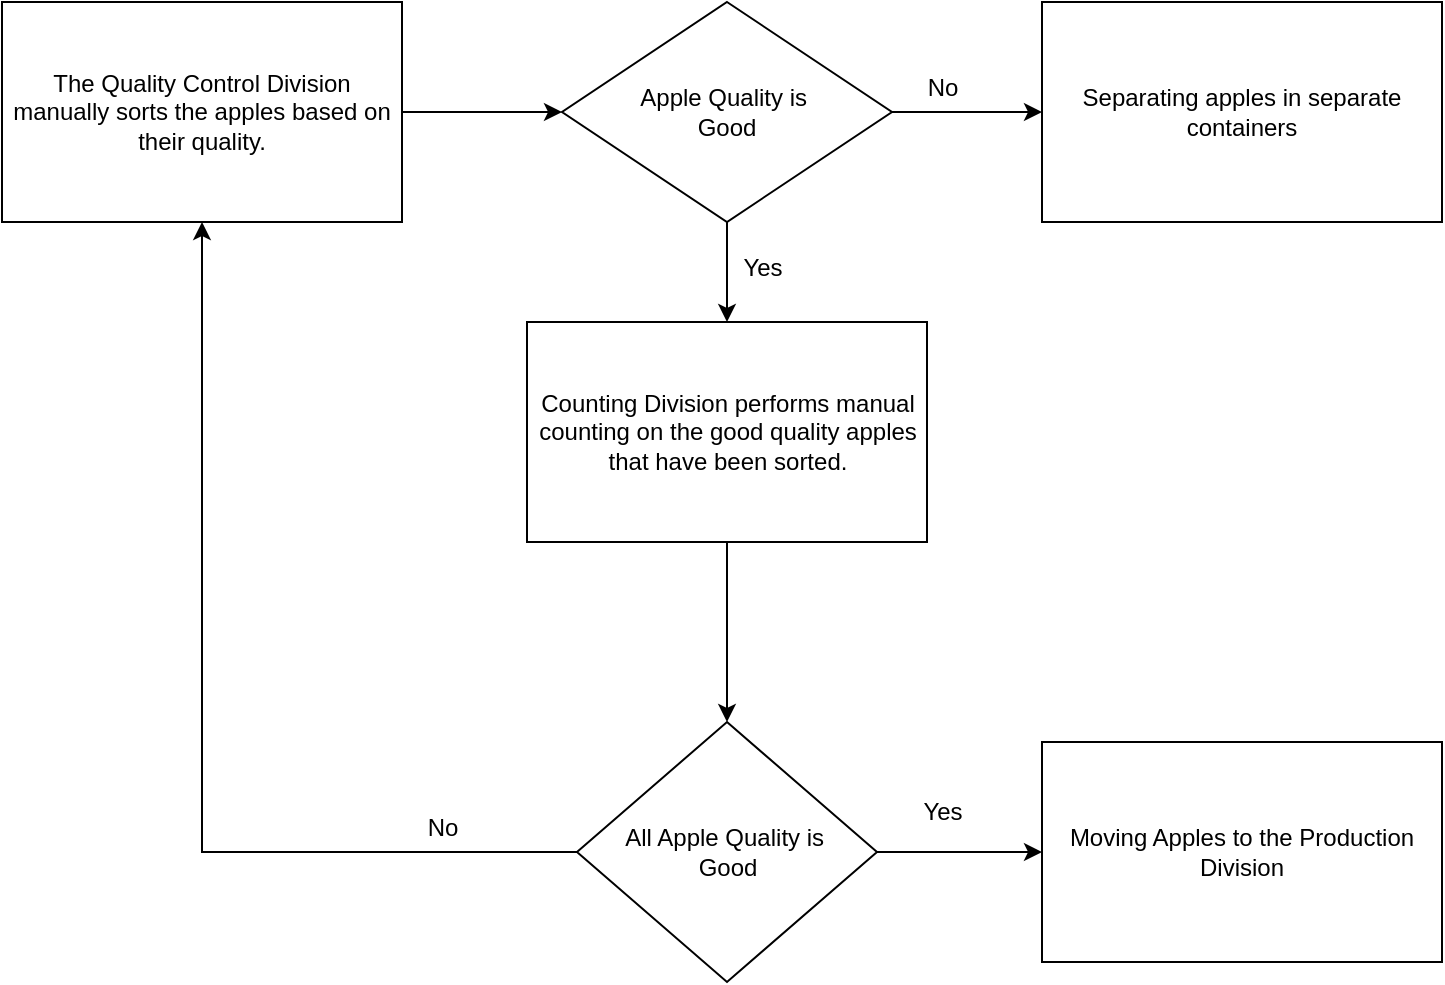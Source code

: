 <mxfile version="24.0.7" type="github">
  <diagram name="Halaman-1" id="c04F6M150yEZKeXTSN4I">
    <mxGraphModel dx="1134" dy="656" grid="1" gridSize="10" guides="1" tooltips="1" connect="1" arrows="1" fold="1" page="1" pageScale="1" pageWidth="827" pageHeight="1169" math="0" shadow="0">
      <root>
        <mxCell id="0" />
        <mxCell id="1" parent="0" />
        <mxCell id="-PNT7uCd4FLXK4V7EnVz-11" style="edgeStyle=orthogonalEdgeStyle;rounded=0;orthogonalLoop=1;jettySize=auto;html=1;" edge="1" parent="1" source="-PNT7uCd4FLXK4V7EnVz-1" target="-PNT7uCd4FLXK4V7EnVz-4">
          <mxGeometry relative="1" as="geometry" />
        </mxCell>
        <mxCell id="-PNT7uCd4FLXK4V7EnVz-1" value="The Quality Control Division manually sorts the apples based on their quality." style="rounded=0;whiteSpace=wrap;html=1;" vertex="1" parent="1">
          <mxGeometry x="80" y="40" width="200" height="110" as="geometry" />
        </mxCell>
        <mxCell id="-PNT7uCd4FLXK4V7EnVz-12" style="edgeStyle=orthogonalEdgeStyle;rounded=0;orthogonalLoop=1;jettySize=auto;html=1;entryX=0;entryY=0.5;entryDx=0;entryDy=0;" edge="1" parent="1" source="-PNT7uCd4FLXK4V7EnVz-4" target="-PNT7uCd4FLXK4V7EnVz-5">
          <mxGeometry relative="1" as="geometry" />
        </mxCell>
        <mxCell id="-PNT7uCd4FLXK4V7EnVz-14" style="edgeStyle=orthogonalEdgeStyle;rounded=0;orthogonalLoop=1;jettySize=auto;html=1;" edge="1" parent="1" source="-PNT7uCd4FLXK4V7EnVz-4" target="-PNT7uCd4FLXK4V7EnVz-8">
          <mxGeometry relative="1" as="geometry" />
        </mxCell>
        <mxCell id="-PNT7uCd4FLXK4V7EnVz-4" value="Apple Quality is&amp;nbsp;&lt;div&gt;Good&lt;/div&gt;" style="rhombus;whiteSpace=wrap;html=1;" vertex="1" parent="1">
          <mxGeometry x="360" y="40" width="165" height="110" as="geometry" />
        </mxCell>
        <mxCell id="-PNT7uCd4FLXK4V7EnVz-5" value="Separating apples in separate containers" style="rounded=0;whiteSpace=wrap;html=1;" vertex="1" parent="1">
          <mxGeometry x="600" y="40" width="200" height="110" as="geometry" />
        </mxCell>
        <mxCell id="-PNT7uCd4FLXK4V7EnVz-16" style="edgeStyle=orthogonalEdgeStyle;rounded=0;orthogonalLoop=1;jettySize=auto;html=1;entryX=0.5;entryY=0;entryDx=0;entryDy=0;" edge="1" parent="1" source="-PNT7uCd4FLXK4V7EnVz-8" target="-PNT7uCd4FLXK4V7EnVz-9">
          <mxGeometry relative="1" as="geometry" />
        </mxCell>
        <mxCell id="-PNT7uCd4FLXK4V7EnVz-8" value="Counting Division performs manual counting on the good quality apples that have been sorted." style="rounded=0;whiteSpace=wrap;html=1;" vertex="1" parent="1">
          <mxGeometry x="342.5" y="200" width="200" height="110" as="geometry" />
        </mxCell>
        <mxCell id="-PNT7uCd4FLXK4V7EnVz-17" style="edgeStyle=orthogonalEdgeStyle;rounded=0;orthogonalLoop=1;jettySize=auto;html=1;entryX=0.5;entryY=1;entryDx=0;entryDy=0;" edge="1" parent="1" source="-PNT7uCd4FLXK4V7EnVz-9" target="-PNT7uCd4FLXK4V7EnVz-1">
          <mxGeometry relative="1" as="geometry">
            <mxPoint x="670" y="260" as="targetPoint" />
          </mxGeometry>
        </mxCell>
        <mxCell id="-PNT7uCd4FLXK4V7EnVz-19" style="edgeStyle=orthogonalEdgeStyle;rounded=0;orthogonalLoop=1;jettySize=auto;html=1;entryX=0;entryY=0.5;entryDx=0;entryDy=0;" edge="1" parent="1" source="-PNT7uCd4FLXK4V7EnVz-9" target="-PNT7uCd4FLXK4V7EnVz-10">
          <mxGeometry relative="1" as="geometry" />
        </mxCell>
        <mxCell id="-PNT7uCd4FLXK4V7EnVz-9" value="All Apple Quality is&amp;nbsp;&lt;div&gt;Good&lt;/div&gt;" style="rhombus;whiteSpace=wrap;html=1;" vertex="1" parent="1">
          <mxGeometry x="367.5" y="400" width="150" height="130" as="geometry" />
        </mxCell>
        <mxCell id="-PNT7uCd4FLXK4V7EnVz-10" value="Moving Apples to the Production Division" style="rounded=0;whiteSpace=wrap;html=1;" vertex="1" parent="1">
          <mxGeometry x="600" y="410" width="200" height="110" as="geometry" />
        </mxCell>
        <mxCell id="-PNT7uCd4FLXK4V7EnVz-13" value="No" style="text;html=1;align=center;verticalAlign=middle;resizable=0;points=[];autosize=1;strokeColor=none;fillColor=none;" vertex="1" parent="1">
          <mxGeometry x="530" y="68" width="40" height="30" as="geometry" />
        </mxCell>
        <mxCell id="-PNT7uCd4FLXK4V7EnVz-15" value="Yes" style="text;html=1;align=center;verticalAlign=middle;resizable=0;points=[];autosize=1;strokeColor=none;fillColor=none;" vertex="1" parent="1">
          <mxGeometry x="440" y="158" width="40" height="30" as="geometry" />
        </mxCell>
        <mxCell id="-PNT7uCd4FLXK4V7EnVz-18" value="No" style="text;html=1;align=center;verticalAlign=middle;resizable=0;points=[];autosize=1;strokeColor=none;fillColor=none;" vertex="1" parent="1">
          <mxGeometry x="280" y="438" width="40" height="30" as="geometry" />
        </mxCell>
        <mxCell id="-PNT7uCd4FLXK4V7EnVz-20" value="Yes" style="text;html=1;align=center;verticalAlign=middle;resizable=0;points=[];autosize=1;strokeColor=none;fillColor=none;" vertex="1" parent="1">
          <mxGeometry x="530" y="430" width="40" height="30" as="geometry" />
        </mxCell>
      </root>
    </mxGraphModel>
  </diagram>
</mxfile>
